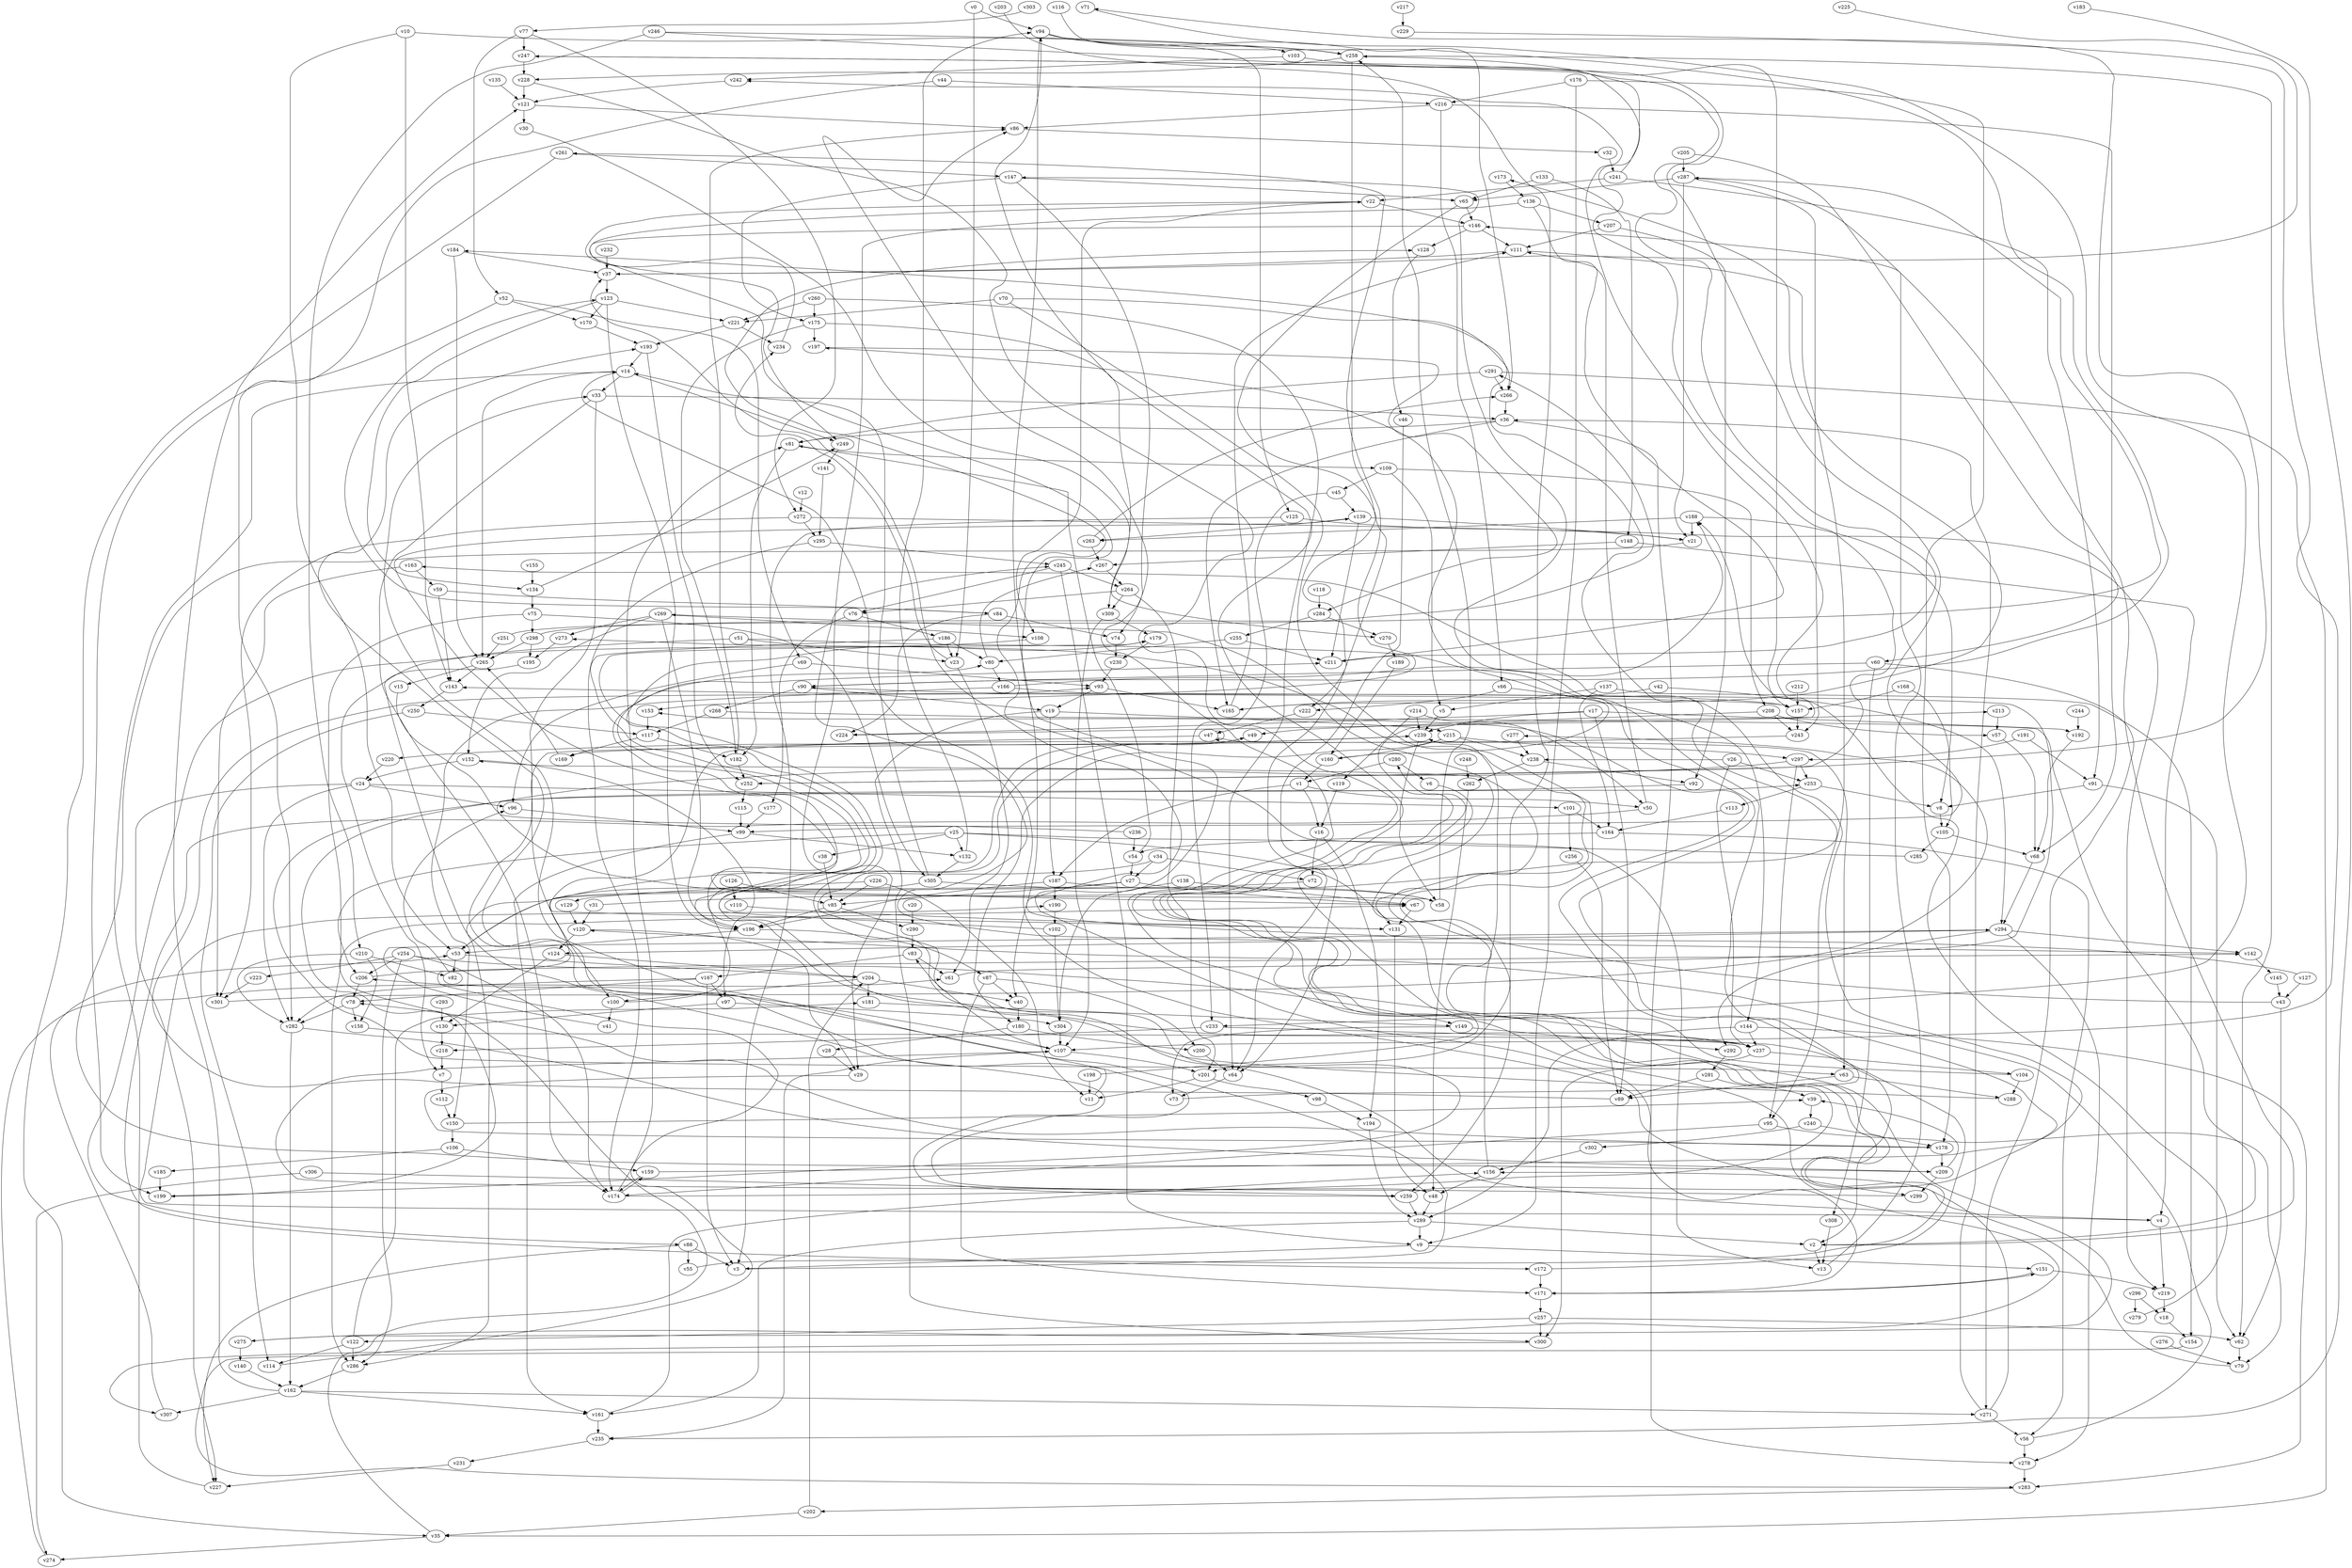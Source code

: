 // Benchmark game 454 - 310 vertices
// time_bound: 85
// targets: v134
digraph G {
    v0 [name="v0", player=1];
    v1 [name="v1", player=1];
    v2 [name="v2", player=0];
    v3 [name="v3", player=1];
    v4 [name="v4", player=0];
    v5 [name="v5", player=1];
    v6 [name="v6", player=1];
    v7 [name="v7", player=1];
    v8 [name="v8", player=0];
    v9 [name="v9", player=1];
    v10 [name="v10", player=1];
    v11 [name="v11", player=1];
    v12 [name="v12", player=1];
    v13 [name="v13", player=1];
    v14 [name="v14", player=1];
    v15 [name="v15", player=0];
    v16 [name="v16", player=1];
    v17 [name="v17", player=0];
    v18 [name="v18", player=0];
    v19 [name="v19", player=1];
    v20 [name="v20", player=1];
    v21 [name="v21", player=1];
    v22 [name="v22", player=1];
    v23 [name="v23", player=0];
    v24 [name="v24", player=1];
    v25 [name="v25", player=1];
    v26 [name="v26", player=1];
    v27 [name="v27", player=0];
    v28 [name="v28", player=0];
    v29 [name="v29", player=1];
    v30 [name="v30", player=1];
    v31 [name="v31", player=0];
    v32 [name="v32", player=1];
    v33 [name="v33", player=1];
    v34 [name="v34", player=1];
    v35 [name="v35", player=0];
    v36 [name="v36", player=1];
    v37 [name="v37", player=0];
    v38 [name="v38", player=0];
    v39 [name="v39", player=0];
    v40 [name="v40", player=1];
    v41 [name="v41", player=1];
    v42 [name="v42", player=0];
    v43 [name="v43", player=0];
    v44 [name="v44", player=1];
    v45 [name="v45", player=1];
    v46 [name="v46", player=1];
    v47 [name="v47", player=1];
    v48 [name="v48", player=1];
    v49 [name="v49", player=0];
    v50 [name="v50", player=1];
    v51 [name="v51", player=0];
    v52 [name="v52", player=0];
    v53 [name="v53", player=1];
    v54 [name="v54", player=1];
    v55 [name="v55", player=1];
    v56 [name="v56", player=1];
    v57 [name="v57", player=0];
    v58 [name="v58", player=0];
    v59 [name="v59", player=0];
    v60 [name="v60", player=0];
    v61 [name="v61", player=1];
    v62 [name="v62", player=1];
    v63 [name="v63", player=0];
    v64 [name="v64", player=0];
    v65 [name="v65", player=1];
    v66 [name="v66", player=1];
    v67 [name="v67", player=1];
    v68 [name="v68", player=0];
    v69 [name="v69", player=1];
    v70 [name="v70", player=1];
    v71 [name="v71", player=1];
    v72 [name="v72", player=0];
    v73 [name="v73", player=1];
    v74 [name="v74", player=1];
    v75 [name="v75", player=0];
    v76 [name="v76", player=1];
    v77 [name="v77", player=0];
    v78 [name="v78", player=0];
    v79 [name="v79", player=0];
    v80 [name="v80", player=1];
    v81 [name="v81", player=0];
    v82 [name="v82", player=0];
    v83 [name="v83", player=1];
    v84 [name="v84", player=0];
    v85 [name="v85", player=1];
    v86 [name="v86", player=0];
    v87 [name="v87", player=0];
    v88 [name="v88", player=0];
    v89 [name="v89", player=1];
    v90 [name="v90", player=1];
    v91 [name="v91", player=1];
    v92 [name="v92", player=0];
    v93 [name="v93", player=0];
    v94 [name="v94", player=1];
    v95 [name="v95", player=0];
    v96 [name="v96", player=1];
    v97 [name="v97", player=1];
    v98 [name="v98", player=1];
    v99 [name="v99", player=0];
    v100 [name="v100", player=1];
    v101 [name="v101", player=1];
    v102 [name="v102", player=0];
    v103 [name="v103", player=0];
    v104 [name="v104", player=0];
    v105 [name="v105", player=0];
    v106 [name="v106", player=1];
    v107 [name="v107", player=0];
    v108 [name="v108", player=0];
    v109 [name="v109", player=1];
    v110 [name="v110", player=1];
    v111 [name="v111", player=0];
    v112 [name="v112", player=0];
    v113 [name="v113", player=1];
    v114 [name="v114", player=0];
    v115 [name="v115", player=0];
    v116 [name="v116", player=0];
    v117 [name="v117", player=0];
    v118 [name="v118", player=0];
    v119 [name="v119", player=1];
    v120 [name="v120", player=0];
    v121 [name="v121", player=1];
    v122 [name="v122", player=0];
    v123 [name="v123", player=1];
    v124 [name="v124", player=0];
    v125 [name="v125", player=0];
    v126 [name="v126", player=1];
    v127 [name="v127", player=0];
    v128 [name="v128", player=1];
    v129 [name="v129", player=1];
    v130 [name="v130", player=0];
    v131 [name="v131", player=0];
    v132 [name="v132", player=0];
    v133 [name="v133", player=0];
    v134 [name="v134", player=0, target=1];
    v135 [name="v135", player=0];
    v136 [name="v136", player=1];
    v137 [name="v137", player=1];
    v138 [name="v138", player=1];
    v139 [name="v139", player=1];
    v140 [name="v140", player=0];
    v141 [name="v141", player=1];
    v142 [name="v142", player=0];
    v143 [name="v143", player=0];
    v144 [name="v144", player=0];
    v145 [name="v145", player=0];
    v146 [name="v146", player=1];
    v147 [name="v147", player=0];
    v148 [name="v148", player=0];
    v149 [name="v149", player=0];
    v150 [name="v150", player=0];
    v151 [name="v151", player=1];
    v152 [name="v152", player=1];
    v153 [name="v153", player=0];
    v154 [name="v154", player=1];
    v155 [name="v155", player=0];
    v156 [name="v156", player=0];
    v157 [name="v157", player=0];
    v158 [name="v158", player=1];
    v159 [name="v159", player=0];
    v160 [name="v160", player=1];
    v161 [name="v161", player=0];
    v162 [name="v162", player=0];
    v163 [name="v163", player=0];
    v164 [name="v164", player=0];
    v165 [name="v165", player=1];
    v166 [name="v166", player=0];
    v167 [name="v167", player=0];
    v168 [name="v168", player=0];
    v169 [name="v169", player=0];
    v170 [name="v170", player=1];
    v171 [name="v171", player=0];
    v172 [name="v172", player=0];
    v173 [name="v173", player=1];
    v174 [name="v174", player=0];
    v175 [name="v175", player=0];
    v176 [name="v176", player=0];
    v177 [name="v177", player=1];
    v178 [name="v178", player=1];
    v179 [name="v179", player=1];
    v180 [name="v180", player=0];
    v181 [name="v181", player=1];
    v182 [name="v182", player=1];
    v183 [name="v183", player=1];
    v184 [name="v184", player=0];
    v185 [name="v185", player=1];
    v186 [name="v186", player=0];
    v187 [name="v187", player=0];
    v188 [name="v188", player=1];
    v189 [name="v189", player=1];
    v190 [name="v190", player=0];
    v191 [name="v191", player=0];
    v192 [name="v192", player=1];
    v193 [name="v193", player=1];
    v194 [name="v194", player=0];
    v195 [name="v195", player=0];
    v196 [name="v196", player=1];
    v197 [name="v197", player=1];
    v198 [name="v198", player=0];
    v199 [name="v199", player=0];
    v200 [name="v200", player=0];
    v201 [name="v201", player=0];
    v202 [name="v202", player=0];
    v203 [name="v203", player=0];
    v204 [name="v204", player=0];
    v205 [name="v205", player=1];
    v206 [name="v206", player=0];
    v207 [name="v207", player=1];
    v208 [name="v208", player=0];
    v209 [name="v209", player=1];
    v210 [name="v210", player=0];
    v211 [name="v211", player=1];
    v212 [name="v212", player=0];
    v213 [name="v213", player=0];
    v214 [name="v214", player=1];
    v215 [name="v215", player=1];
    v216 [name="v216", player=0];
    v217 [name="v217", player=0];
    v218 [name="v218", player=0];
    v219 [name="v219", player=1];
    v220 [name="v220", player=1];
    v221 [name="v221", player=1];
    v222 [name="v222", player=1];
    v223 [name="v223", player=1];
    v224 [name="v224", player=1];
    v225 [name="v225", player=0];
    v226 [name="v226", player=1];
    v227 [name="v227", player=0];
    v228 [name="v228", player=0];
    v229 [name="v229", player=1];
    v230 [name="v230", player=0];
    v231 [name="v231", player=0];
    v232 [name="v232", player=0];
    v233 [name="v233", player=0];
    v234 [name="v234", player=0];
    v235 [name="v235", player=0];
    v236 [name="v236", player=0];
    v237 [name="v237", player=0];
    v238 [name="v238", player=0];
    v239 [name="v239", player=0];
    v240 [name="v240", player=1];
    v241 [name="v241", player=1];
    v242 [name="v242", player=1];
    v243 [name="v243", player=1];
    v244 [name="v244", player=1];
    v245 [name="v245", player=0];
    v246 [name="v246", player=1];
    v247 [name="v247", player=1];
    v248 [name="v248", player=1];
    v249 [name="v249", player=0];
    v250 [name="v250", player=1];
    v251 [name="v251", player=0];
    v252 [name="v252", player=0];
    v253 [name="v253", player=1];
    v254 [name="v254", player=0];
    v255 [name="v255", player=0];
    v256 [name="v256", player=1];
    v257 [name="v257", player=0];
    v258 [name="v258", player=0];
    v259 [name="v259", player=0];
    v260 [name="v260", player=1];
    v261 [name="v261", player=1];
    v262 [name="v262", player=0];
    v263 [name="v263", player=0];
    v264 [name="v264", player=0];
    v265 [name="v265", player=0];
    v266 [name="v266", player=1];
    v267 [name="v267", player=1];
    v268 [name="v268", player=0];
    v269 [name="v269", player=0];
    v270 [name="v270", player=0];
    v271 [name="v271", player=1];
    v272 [name="v272", player=1];
    v273 [name="v273", player=0];
    v274 [name="v274", player=1];
    v275 [name="v275", player=0];
    v276 [name="v276", player=0];
    v277 [name="v277", player=1];
    v278 [name="v278", player=1];
    v279 [name="v279", player=0];
    v280 [name="v280", player=1];
    v281 [name="v281", player=0];
    v282 [name="v282", player=0];
    v283 [name="v283", player=0];
    v284 [name="v284", player=0];
    v285 [name="v285", player=1];
    v286 [name="v286", player=1];
    v287 [name="v287", player=0];
    v288 [name="v288", player=0];
    v289 [name="v289", player=0];
    v290 [name="v290", player=0];
    v291 [name="v291", player=0];
    v292 [name="v292", player=1];
    v293 [name="v293", player=1];
    v294 [name="v294", player=1];
    v295 [name="v295", player=1];
    v296 [name="v296", player=1];
    v297 [name="v297", player=1];
    v298 [name="v298", player=1];
    v299 [name="v299", player=1];
    v300 [name="v300", player=1];
    v301 [name="v301", player=1];
    v302 [name="v302", player=0];
    v303 [name="v303", player=0];
    v304 [name="v304", player=1];
    v305 [name="v305", player=1];
    v306 [name="v306", player=1];
    v307 [name="v307", player=0];
    v308 [name="v308", player=1];
    v309 [name="v309", player=1];

    v0 -> v94;
    v1 -> v50;
    v2 -> v287 [constraint="t mod 5 == 0"];
    v3 -> v33 [constraint="t >= 3"];
    v4 -> v190 [constraint="t >= 1"];
    v5 -> v239;
    v6 -> v275 [constraint="t mod 3 == 0"];
    v7 -> v112;
    v8 -> v105;
    v9 -> v151;
    v10 -> v143;
    v11 -> v206 [constraint="t mod 5 == 3"];
    v12 -> v272;
    v13 -> v146;
    v14 -> v299 [constraint="t < 6"];
    v15 -> v67 [constraint="t < 12"];
    v16 -> v72;
    v17 -> v239;
    v18 -> v154;
    v19 -> v300;
    v20 -> v290;
    v21 -> v209 [constraint="t < 15"];
    v22 -> v249 [constraint="t < 12"];
    v23 -> v234 [constraint="t < 8"];
    v24 -> v96;
    v25 -> v13;
    v26 -> v238 [constraint="t >= 4"];
    v27 -> v131 [constraint="t < 10"];
    v28 -> v29;
    v29 -> v178 [constraint="t < 11"];
    v30 -> v270 [constraint="t < 14"];
    v31 -> v163 [constraint="t mod 2 == 1"];
    v32 -> v241;
    v33 -> v174;
    v34 -> v286;
    v35 -> v67 [constraint="t mod 2 == 1"];
    v36 -> v165;
    v37 -> v123;
    v38 -> v85;
    v39 -> v240;
    v40 -> v180;
    v41 -> v294 [constraint="t < 8"];
    v42 -> v165;
    v43 -> v152 [constraint="t >= 5"];
    v44 -> v216;
    v45 -> v233;
    v46 -> v64;
    v47 -> v47;
    v48 -> v193 [constraint="t < 11"];
    v49 -> v4 [constraint="t >= 2"];
    v50 -> v172 [constraint="t < 15"];
    v51 -> v153 [constraint="t < 9"];
    v52 -> v199;
    v53 -> v82;
    v54 -> v27;
    v55 -> v280 [constraint="t >= 3"];
    v56 -> v120 [constraint="t mod 4 == 3"];
    v57 -> v68;
    v58 -> v139 [constraint="t mod 5 == 4"];
    v59 -> v84;
    v60 -> v308;
    v61 -> v90 [constraint="t >= 1"];
    v62 -> v79;
    v63 -> v288;
    v64 -> v73;
    v65 -> v222 [constraint="t < 11"];
    v66 -> v144;
    v67 -> v131;
    v68 -> v294;
    v69 -> v96;
    v70 -> v201 [constraint="t < 10"];
    v71 -> v233 [constraint="t >= 2"];
    v72 -> v53 [constraint="t mod 4 == 0"];
    v73 -> v197 [constraint="t < 12"];
    v74 -> v230;
    v75 -> v298;
    v76 -> v186;
    v77 -> v52;
    v78 -> v282;
    v79 -> v213 [constraint="t < 12"];
    v80 -> v166;
    v81 -> v182;
    v82 -> v96;
    v83 -> v61;
    v84 -> v123 [constraint="t >= 5"];
    v85 -> v196;
    v86 -> v32;
    v87 -> v171;
    v88 -> v227;
    v89 -> v93 [constraint="t >= 3"];
    v90 -> v268;
    v91 -> v8;
    v92 -> v63 [constraint="t >= 3"];
    v93 -> v19;
    v94 -> v125;
    v95 -> v79;
    v96 -> v99;
    v97 -> v130;
    v98 -> v194;
    v99 -> v132;
    v100 -> v211 [constraint="t >= 4"];
    v101 -> v256;
    v102 -> v80 [constraint="t < 10"];
    v103 -> v242;
    v104 -> v273 [constraint="t >= 2"];
    v105 -> v285;
    v106 -> v185;
    v107 -> v235;
    v108 -> v88 [constraint="t mod 5 == 3"];
    v109 -> v45;
    v110 -> v131 [constraint="t < 14"];
    v111 -> v37;
    v112 -> v150;
    v113 -> v164;
    v114 -> v142 [constraint="t >= 1"];
    v115 -> v99;
    v116 -> v90 [constraint="t < 10"];
    v117 -> v182;
    v118 -> v284;
    v119 -> v16;
    v120 -> v29;
    v121 -> v30;
    v122 -> v114;
    v123 -> v134 [constraint="t >= 4"];
    v124 -> v130;
    v125 -> v21;
    v126 -> v85;
    v127 -> v37 [constraint="t mod 3 == 0"];
    v128 -> v46;
    v129 -> v120;
    v130 -> v218;
    v131 -> v48;
    v132 -> v305;
    v133 -> v65;
    v134 -> v249 [constraint="t >= 3"];
    v135 -> v121;
    v136 -> v259;
    v137 -> v5;
    v138 -> v67;
    v139 -> v21;
    v140 -> v162;
    v141 -> v295;
    v142 -> v245 [constraint="t < 10"];
    v143 -> v250;
    v144 -> v289;
    v145 -> v43;
    v146 -> v171 [constraint="t < 6"];
    v147 -> v65;
    v148 -> v4;
    v149 -> v73;
    v150 -> v39 [constraint="t >= 2"];
    v151 -> v171;
    v152 -> v24;
    v153 -> v117;
    v154 -> v283 [constraint="t < 14"];
    v155 -> v134;
    v156 -> v239;
    v157 -> v143 [constraint="t mod 3 == 1"];
    v158 -> v237 [constraint="t < 7"];
    v159 -> v184 [constraint="t < 11"];
    v160 -> v261 [constraint="t >= 1"];
    v161 -> v156;
    v162 -> v161;
    v163 -> v59;
    v164 -> v54;
    v165 -> v173 [constraint="t < 11"];
    v166 -> v188 [constraint="t mod 4 == 3"];
    v167 -> v78;
    v168 -> v157;
    v169 -> v265;
    v170 -> v193;
    v171 -> v151;
    v172 -> v153 [constraint="t mod 5 == 1"];
    v173 -> v136;
    v174 -> v94 [constraint="t < 13"];
    v175 -> v309;
    v176 -> v216;
    v177 -> v99;
    v178 -> v78 [constraint="t >= 1"];
    v179 -> v230;
    v180 -> v200;
    v181 -> v149;
    v182 -> v86;
    v183 -> v235 [constraint="t < 9"];
    v184 -> v37;
    v185 -> v199;
    v186 -> v196 [constraint="t < 8"];
    v187 -> v58;
    v188 -> v8;
    v189 -> v160;
    v190 -> v102;
    v191 -> v91;
    v192 -> v68;
    v193 -> v14;
    v194 -> v289;
    v195 -> v259 [constraint="t >= 4"];
    v196 -> v87;
    v197 -> v284 [constraint="t >= 2"];
    v198 -> v269 [constraint="t < 15"];
    v199 -> v49 [constraint="t < 14"];
    v200 -> v64;
    v201 -> v98;
    v202 -> v35;
    v203 -> v211 [constraint="t < 10"];
    v204 -> v181;
    v205 -> v60 [constraint="t < 10"];
    v206 -> v239 [constraint="t mod 5 == 1"];
    v207 -> v92;
    v208 -> v49;
    v209 -> v39;
    v210 -> v282;
    v211 -> v247 [constraint="t < 6"];
    v212 -> v157;
    v213 -> v57;
    v214 -> v50;
    v215 -> v160;
    v216 -> v68;
    v217 -> v229;
    v218 -> v7;
    v219 -> v18;
    v220 -> v24;
    v221 -> v193;
    v222 -> v47;
    v223 -> v301;
    v224 -> v188 [constraint="t < 11"];
    v225 -> v37 [constraint="t >= 5"];
    v226 -> v11;
    v227 -> v14;
    v228 -> v237 [constraint="t < 12"];
    v229 -> v107 [constraint="t >= 2"];
    v230 -> v93;
    v231 -> v227;
    v232 -> v37;
    v233 -> v218;
    v234 -> v22 [constraint="t >= 2"];
    v235 -> v231;
    v236 -> v253 [constraint="t >= 4"];
    v237 -> v179 [constraint="t mod 4 == 1"];
    v238 -> v262;
    v239 -> v58;
    v240 -> v178;
    v241 -> v91;
    v242 -> v121;
    v243 -> v107 [constraint="t mod 3 == 1"];
    v244 -> v192;
    v245 -> v76;
    v246 -> v252 [constraint="t >= 5"];
    v247 -> v99 [constraint="t < 14"];
    v248 -> v262;
    v249 -> v141;
    v250 -> v117;
    v251 -> v291 [constraint="t < 10"];
    v252 -> v71 [constraint="t >= 4"];
    v253 -> v8;
    v254 -> v206;
    v255 -> v80;
    v256 -> v89;
    v257 -> v62;
    v258 -> v228;
    v259 -> v147 [constraint="t mod 2 == 1"];
    v260 -> v221;
    v261 -> v35;
    v262 -> v48;
    v263 -> v266 [constraint="t mod 4 == 2"];
    v264 -> v309;
    v265 -> v15;
    v266 -> v36;
    v267 -> v264;
    v268 -> v2 [constraint="t mod 3 == 1"];
    v269 -> v108;
    v270 -> v189;
    v271 -> v156;
    v272 -> v295;
    v273 -> v195;
    v274 -> v61 [constraint="t < 6"];
    v275 -> v86 [constraint="t mod 4 == 2"];
    v276 -> v79;
    v277 -> v238;
    v278 -> v283;
    v279 -> v242 [constraint="t < 8"];
    v280 -> v1;
    v281 -> v89;
    v282 -> v209 [constraint="t mod 5 == 1"];
    v283 -> v202;
    v284 -> v255;
    v285 -> v128 [constraint="t mod 4 == 0"];
    v286 -> v162;
    v287 -> v243;
    v288 -> v179 [constraint="t mod 3 == 0"];
    v289 -> v161;
    v290 -> v83;
    v291 -> v266;
    v292 -> v281;
    v293 -> v130;
    v294 -> v124;
    v295 -> v174;
    v296 -> v279;
    v297 -> v199 [constraint="t < 10"];
    v298 -> v287 [constraint="t >= 2"];
    v299 -> v107 [constraint="t mod 2 == 1"];
    v300 -> v307 [constraint="t >= 5"];
    v301 -> v277 [constraint="t mod 4 == 0"];
    v302 -> v156;
    v303 -> v77 [constraint="t >= 3"];
    v304 -> v107;
    v305 -> v14;
    v306 -> v274;
    v307 -> v53;
    v308 -> v13;
    v309 -> v107;
    v1 -> v16;
    v159 -> v174;
    v306 -> v259;
    v25 -> v132;
    v204 -> v100;
    v269 -> v152;
    v76 -> v177;
    v269 -> v273;
    v150 -> v106;
    v216 -> v86;
    v176 -> v9;
    v122 -> v181;
    v305 -> v53;
    v214 -> v239;
    v239 -> v220;
    v280 -> v6;
    v26 -> v253;
    v151 -> v219;
    v51 -> v7;
    v123 -> v221;
    v19 -> v187;
    v206 -> v78;
    v1 -> v187;
    v101 -> v164;
    v94 -> v258;
    v124 -> v204;
    v265 -> v143;
    v33 -> v36;
    v167 -> v97;
    v272 -> v301;
    v240 -> v302;
    v187 -> v196;
    v208 -> v57;
    v297 -> v95;
    v107 -> v201;
    v167 -> v3;
    v63 -> v89;
    v90 -> v19;
    v287 -> v65;
    v100 -> v41;
    v25 -> v38;
    v263 -> v267;
    v176 -> v178;
    v247 -> v228;
    v289 -> v9;
    v66 -> v222;
    v254 -> v149;
    v103 -> v157;
    v34 -> v72;
    v201 -> v11;
    v236 -> v54;
    v205 -> v287;
    v298 -> v195;
    v228 -> v121;
    v162 -> v121;
    v70 -> v266;
    v59 -> v143;
    v226 -> v129;
    v54 -> v81;
    v142 -> v145;
    v9 -> v3;
    v43 -> v62;
    v254 -> v223;
    v121 -> v86;
    v210 -> v82;
    v289 -> v2;
    v36 -> v81;
    v226 -> v85;
    v193 -> v252;
    v27 -> v67;
    v186 -> v80;
    v191 -> v297;
    v291 -> v35;
    v162 -> v271;
    v174 -> v159;
    v156 -> v48;
    v168 -> v105;
    v178 -> v209;
    v17 -> v89;
    v188 -> v263;
    v16 -> v194;
    v210 -> v158;
    v83 -> v167;
    v31 -> v120;
    v257 -> v122;
    v246 -> v103;
    v253 -> v113;
    v281 -> v39;
    v298 -> v265;
    v99 -> v161;
    v171 -> v257;
    v255 -> v211;
    v117 -> v169;
    v23 -> v61;
    v139 -> v263;
    v172 -> v171;
    v33 -> v100;
    v136 -> v29;
    v58 -> v258;
    v4 -> v219;
    v133 -> v148;
    v51 -> v23;
    v109 -> v5;
    v175 -> v197;
    v84 -> v224;
    v146 -> v128;
    v162 -> v307;
    v107 -> v83;
    v94 -> v266;
    v47 -> v169;
    v69 -> v93;
    v87 -> v40;
    v209 -> v299;
    v105 -> v68;
    v260 -> v175;
    v246 -> v210;
    v296 -> v18;
    v245 -> v9;
    v271 -> v56;
    v17 -> v192;
    v14 -> v265;
    v60 -> v271;
    v294 -> v278;
    v146 -> v111;
    v161 -> v235;
    v175 -> v182;
    v221 -> v234;
    v309 -> v179;
    v297 -> v253;
    v250 -> v114;
    v132 -> v94;
    v251 -> v265;
    v254 -> v286;
    v204 -> v40;
    v163 -> v301;
    v144 -> v283;
    v180 -> v28;
    v305 -> v58;
    v44 -> v282;
    v241 -> v258;
    v139 -> v211;
    v126 -> v110;
    v166 -> v150;
    v216 -> v66;
    v45 -> v139;
    v182 -> v252;
    v272 -> v219;
    v258 -> v64;
    v26 -> v237;
    v48 -> v289;
    v17 -> v224;
    v164 -> v56;
    v187 -> v190;
    v35 -> v274;
    v81 -> v109;
    v65 -> v146;
    v284 -> v270;
    v125 -> v3;
    v152 -> v97;
    v77 -> v247;
    v95 -> v174;
    v237 -> v104;
    v97 -> v304;
    v214 -> v119;
    v56 -> v278;
    v93 -> v165;
    v264 -> v201;
    v36 -> v278;
    v254 -> v174;
    v50 -> v111;
    v84 -> v74;
    v109 -> v208;
    v291 -> v81;
    v22 -> v146;
    v70 -> v221;
    v10 -> v53;
    v294 -> v142;
    v127 -> v43;
    v144 -> v237;
    v53 -> v204;
    v14 -> v249;
    v245 -> v264;
    v198 -> v11;
    v137 -> v154;
    v138 -> v304;
    v287 -> v21;
    v215 -> v238;
    v24 -> v101;
    v269 -> v196;
    v88 -> v3;
    v111 -> v95;
    v147 -> v175;
    v215 -> v180;
    v233 -> v2;
    v24 -> v282;
    v196 -> v53;
    v148 -> v267;
    v282 -> v162;
    v259 -> v289;
    v24 -> v227;
    v75 -> v305;
    v85 -> v290;
    v14 -> v33;
    v184 -> v265;
    v88 -> v55;
    v174 -> v81;
    v78 -> v158;
    v208 -> v243;
    v34 -> v27;
    v123 -> v170;
    v275 -> v140;
    v137 -> v164;
    v102 -> v304;
    v186 -> v23;
    v19 -> v215;
    v261 -> v147;
    v271 -> v36;
    v295 -> v245;
    v157 -> v243;
    v75 -> v286;
    v207 -> v111;
    v215 -> v297;
    v122 -> v286;
    v94 -> v40;
    v268 -> v117;
    v0 -> v23;
    v252 -> v115;
    v238 -> v92;
    v264 -> v76;
    v258 -> v62;
    v136 -> v207;
    v123 -> v196;
    v147 -> v74;
    v22 -> v108;
    v47 -> v63;
    v294 -> v292;
    v167 -> v282;
    v42 -> v294;
    v25 -> v206;
    v134 -> v75;
    v106 -> v159;
    v260 -> v64;
    v160 -> v1;
    v77 -> v272;
    v10 -> v258;
    v241 -> v22;
    v202 -> v204;
    v27 -> v85;
    v120 -> v124;
    v52 -> v69;
    v80 -> v267;
    v166 -> v157;
    v52 -> v170;
    v257 -> v300;
    v188 -> v21;
    v60 -> v90;
    v25 -> v131;
    v91 -> v62;
    v104 -> v288;
    v237 -> v300;
    v165 -> v111;
    v87 -> v200;
    v2 -> v13;
    v149 -> v292;
}
